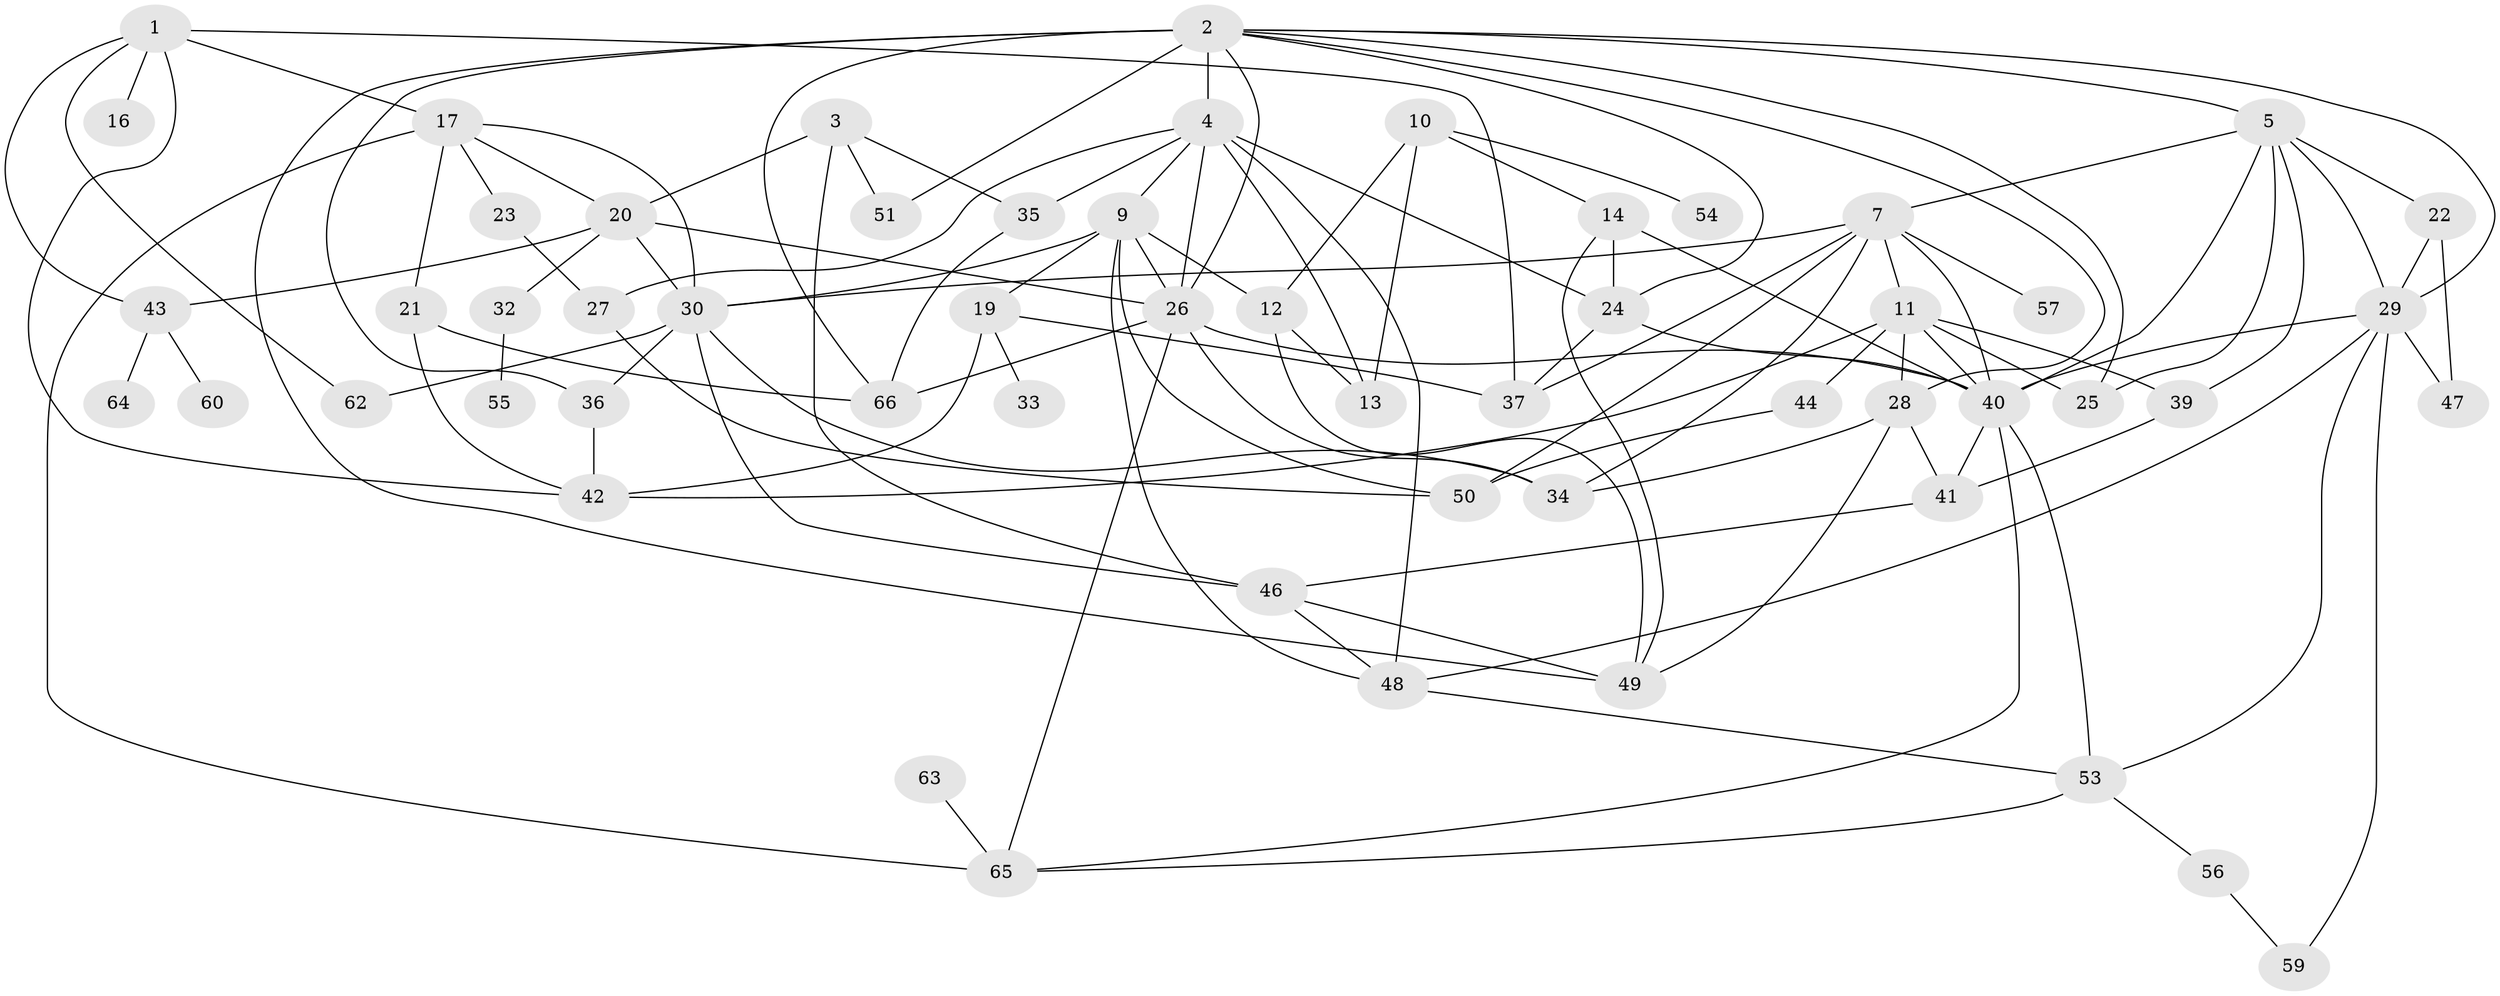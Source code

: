 // original degree distribution, {6: 0.037037037037037035, 4: 0.17037037037037037, 5: 0.0962962962962963, 3: 0.26666666666666666, 0: 0.08148148148148149, 2: 0.21481481481481482, 1: 0.11851851851851852, 7: 0.007407407407407408, 8: 0.007407407407407408}
// Generated by graph-tools (version 1.1) at 2025/33/03/09/25 02:33:37]
// undirected, 56 vertices, 116 edges
graph export_dot {
graph [start="1"]
  node [color=gray90,style=filled];
  1;
  2;
  3;
  4;
  5;
  7;
  9;
  10;
  11;
  12;
  13;
  14;
  16;
  17;
  19;
  20;
  21;
  22;
  23;
  24;
  25;
  26;
  27;
  28;
  29;
  30;
  32;
  33;
  34;
  35;
  36;
  37;
  39;
  40;
  41;
  42;
  43;
  44;
  46;
  47;
  48;
  49;
  50;
  51;
  53;
  54;
  55;
  56;
  57;
  59;
  60;
  62;
  63;
  64;
  65;
  66;
  1 -- 16 [weight=1.0];
  1 -- 17 [weight=1.0];
  1 -- 37 [weight=1.0];
  1 -- 42 [weight=1.0];
  1 -- 43 [weight=1.0];
  1 -- 62 [weight=1.0];
  2 -- 4 [weight=1.0];
  2 -- 5 [weight=1.0];
  2 -- 24 [weight=1.0];
  2 -- 25 [weight=1.0];
  2 -- 26 [weight=1.0];
  2 -- 28 [weight=1.0];
  2 -- 29 [weight=1.0];
  2 -- 36 [weight=1.0];
  2 -- 49 [weight=1.0];
  2 -- 51 [weight=1.0];
  2 -- 66 [weight=3.0];
  3 -- 20 [weight=2.0];
  3 -- 35 [weight=1.0];
  3 -- 46 [weight=2.0];
  3 -- 51 [weight=1.0];
  4 -- 9 [weight=1.0];
  4 -- 13 [weight=1.0];
  4 -- 24 [weight=2.0];
  4 -- 26 [weight=1.0];
  4 -- 27 [weight=1.0];
  4 -- 35 [weight=1.0];
  4 -- 48 [weight=1.0];
  5 -- 7 [weight=1.0];
  5 -- 22 [weight=1.0];
  5 -- 25 [weight=1.0];
  5 -- 29 [weight=1.0];
  5 -- 39 [weight=1.0];
  5 -- 40 [weight=1.0];
  7 -- 11 [weight=1.0];
  7 -- 30 [weight=1.0];
  7 -- 34 [weight=1.0];
  7 -- 37 [weight=1.0];
  7 -- 40 [weight=1.0];
  7 -- 50 [weight=1.0];
  7 -- 57 [weight=1.0];
  9 -- 12 [weight=1.0];
  9 -- 19 [weight=1.0];
  9 -- 26 [weight=1.0];
  9 -- 30 [weight=1.0];
  9 -- 48 [weight=1.0];
  9 -- 50 [weight=1.0];
  10 -- 12 [weight=1.0];
  10 -- 13 [weight=1.0];
  10 -- 14 [weight=1.0];
  10 -- 54 [weight=1.0];
  11 -- 25 [weight=1.0];
  11 -- 28 [weight=1.0];
  11 -- 39 [weight=1.0];
  11 -- 40 [weight=3.0];
  11 -- 42 [weight=1.0];
  11 -- 44 [weight=1.0];
  12 -- 13 [weight=1.0];
  12 -- 49 [weight=1.0];
  14 -- 24 [weight=2.0];
  14 -- 40 [weight=2.0];
  14 -- 49 [weight=1.0];
  17 -- 20 [weight=1.0];
  17 -- 21 [weight=1.0];
  17 -- 23 [weight=1.0];
  17 -- 30 [weight=1.0];
  17 -- 65 [weight=1.0];
  19 -- 33 [weight=1.0];
  19 -- 37 [weight=1.0];
  19 -- 42 [weight=1.0];
  20 -- 26 [weight=1.0];
  20 -- 30 [weight=1.0];
  20 -- 32 [weight=1.0];
  20 -- 43 [weight=1.0];
  21 -- 42 [weight=1.0];
  21 -- 66 [weight=1.0];
  22 -- 29 [weight=1.0];
  22 -- 47 [weight=1.0];
  23 -- 27 [weight=1.0];
  24 -- 37 [weight=2.0];
  24 -- 40 [weight=1.0];
  26 -- 34 [weight=1.0];
  26 -- 40 [weight=1.0];
  26 -- 65 [weight=1.0];
  26 -- 66 [weight=1.0];
  27 -- 50 [weight=1.0];
  28 -- 34 [weight=2.0];
  28 -- 41 [weight=1.0];
  28 -- 49 [weight=1.0];
  29 -- 40 [weight=1.0];
  29 -- 47 [weight=1.0];
  29 -- 48 [weight=1.0];
  29 -- 53 [weight=1.0];
  29 -- 59 [weight=1.0];
  30 -- 34 [weight=2.0];
  30 -- 36 [weight=1.0];
  30 -- 46 [weight=1.0];
  30 -- 62 [weight=1.0];
  32 -- 55 [weight=1.0];
  35 -- 66 [weight=1.0];
  36 -- 42 [weight=1.0];
  39 -- 41 [weight=1.0];
  40 -- 41 [weight=1.0];
  40 -- 53 [weight=1.0];
  40 -- 65 [weight=1.0];
  41 -- 46 [weight=1.0];
  43 -- 60 [weight=1.0];
  43 -- 64 [weight=1.0];
  44 -- 50 [weight=1.0];
  46 -- 48 [weight=1.0];
  46 -- 49 [weight=1.0];
  48 -- 53 [weight=1.0];
  53 -- 56 [weight=1.0];
  53 -- 65 [weight=1.0];
  56 -- 59 [weight=1.0];
  63 -- 65 [weight=1.0];
}
